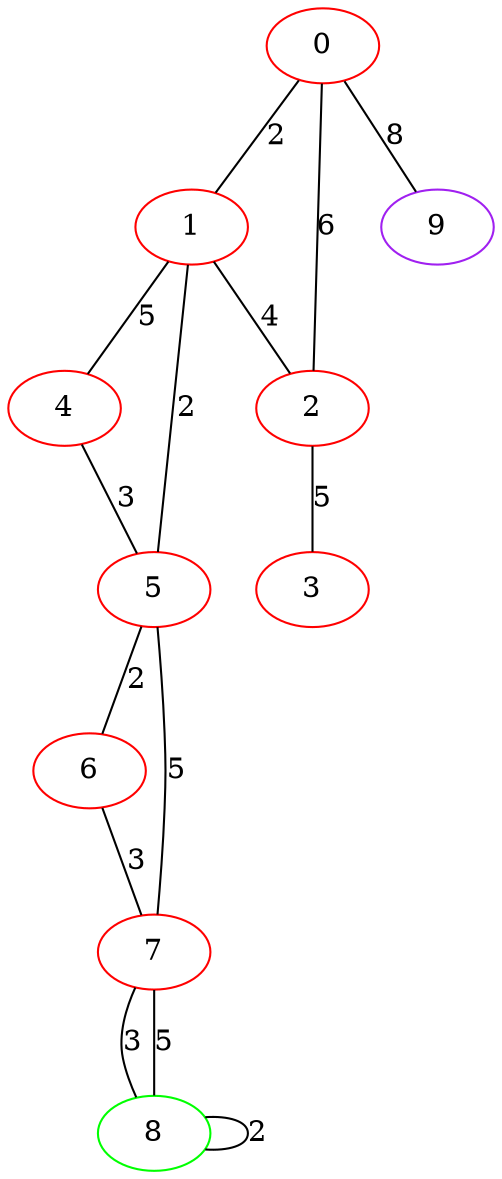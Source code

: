 graph "" {
0 [color=red, weight=1];
1 [color=red, weight=1];
2 [color=red, weight=1];
3 [color=red, weight=1];
4 [color=red, weight=1];
5 [color=red, weight=1];
6 [color=red, weight=1];
7 [color=red, weight=1];
8 [color=green, weight=2];
9 [color=purple, weight=4];
0 -- 1  [key=0, label=2];
0 -- 2  [key=0, label=6];
0 -- 9  [key=0, label=8];
1 -- 2  [key=0, label=4];
1 -- 4  [key=0, label=5];
1 -- 5  [key=0, label=2];
2 -- 3  [key=0, label=5];
4 -- 5  [key=0, label=3];
5 -- 6  [key=0, label=2];
5 -- 7  [key=0, label=5];
6 -- 7  [key=0, label=3];
7 -- 8  [key=0, label=3];
7 -- 8  [key=1, label=5];
8 -- 8  [key=0, label=2];
}
